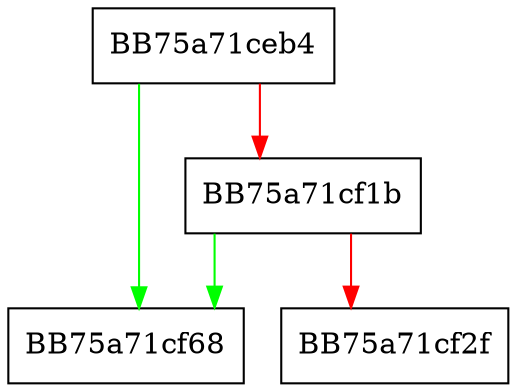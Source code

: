 digraph MetaVaultRecordNetworkIpFirewallRulesOutgoing {
  node [shape="box"];
  graph [splines=ortho];
  BB75a71ceb4 -> BB75a71cf68 [color="green"];
  BB75a71ceb4 -> BB75a71cf1b [color="red"];
  BB75a71cf1b -> BB75a71cf68 [color="green"];
  BB75a71cf1b -> BB75a71cf2f [color="red"];
}